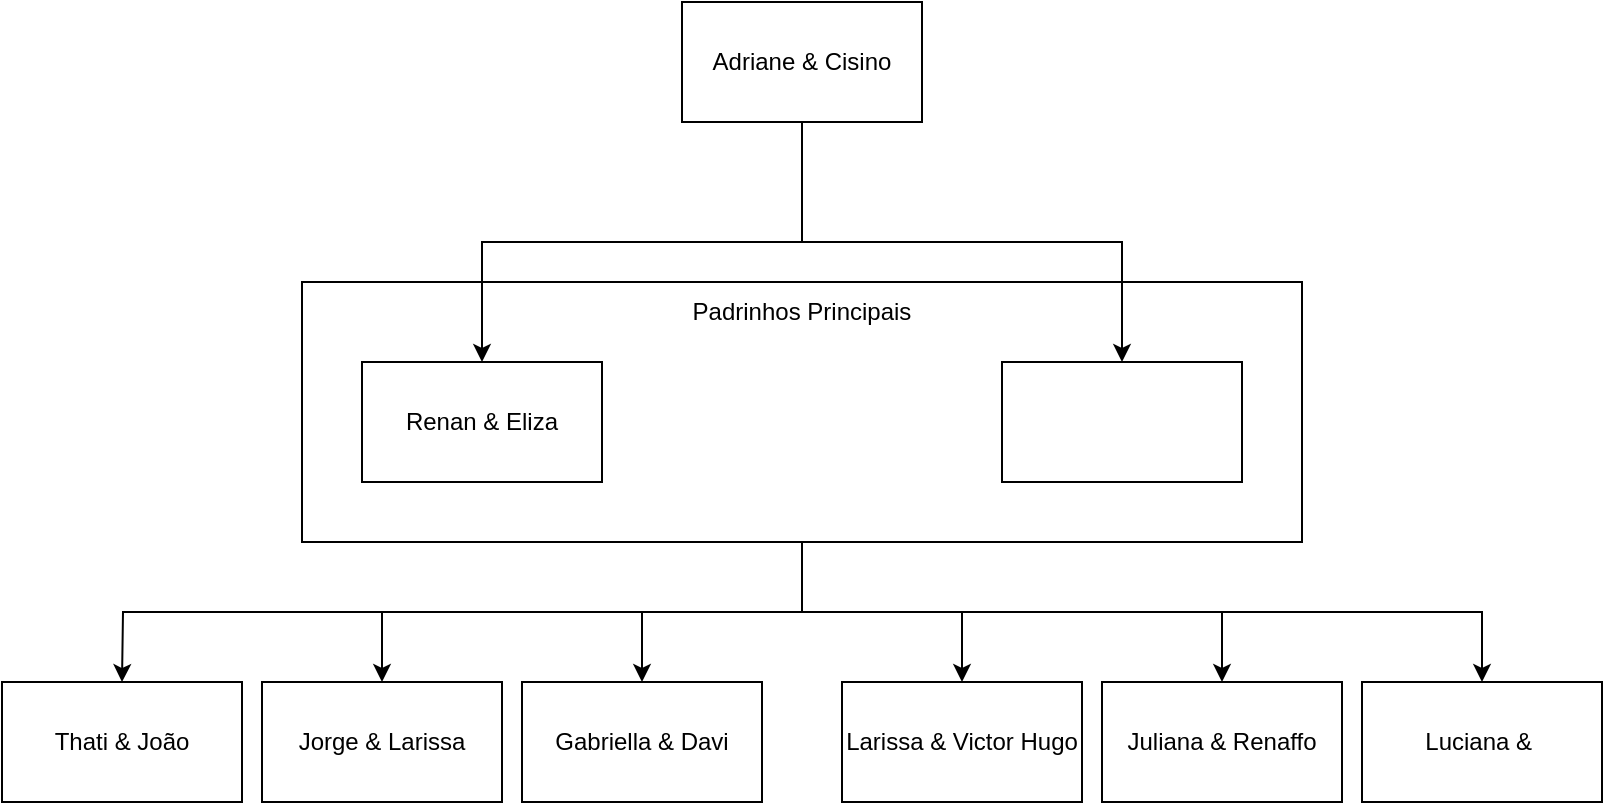 <mxfile version="21.7.5" type="github">
  <diagram name="Página-1" id="QTksiYO6SGTZT5rM1zud">
    <mxGraphModel dx="982" dy="467" grid="1" gridSize="10" guides="1" tooltips="1" connect="1" arrows="1" fold="1" page="1" pageScale="1" pageWidth="827" pageHeight="1169" math="0" shadow="0">
      <root>
        <mxCell id="0" />
        <mxCell id="1" parent="0" />
        <mxCell id="Q8GJoPKqnYm-HBIDSiKu-9" value="" style="edgeStyle=orthogonalEdgeStyle;rounded=0;orthogonalLoop=1;jettySize=auto;html=1;" edge="1" parent="1" source="Q8GJoPKqnYm-HBIDSiKu-6" target="Q8GJoPKqnYm-HBIDSiKu-8">
          <mxGeometry relative="1" as="geometry" />
        </mxCell>
        <mxCell id="Q8GJoPKqnYm-HBIDSiKu-11" value="" style="edgeStyle=orthogonalEdgeStyle;rounded=0;orthogonalLoop=1;jettySize=auto;html=1;" edge="1" parent="1" source="Q8GJoPKqnYm-HBIDSiKu-6" target="Q8GJoPKqnYm-HBIDSiKu-10">
          <mxGeometry relative="1" as="geometry" />
        </mxCell>
        <mxCell id="Q8GJoPKqnYm-HBIDSiKu-13" value="" style="edgeStyle=orthogonalEdgeStyle;rounded=0;orthogonalLoop=1;jettySize=auto;html=1;exitX=0.5;exitY=1;exitDx=0;exitDy=0;" edge="1" parent="1" source="Q8GJoPKqnYm-HBIDSiKu-6" target="Q8GJoPKqnYm-HBIDSiKu-12">
          <mxGeometry relative="1" as="geometry" />
        </mxCell>
        <mxCell id="Q8GJoPKqnYm-HBIDSiKu-15" value="" style="edgeStyle=orthogonalEdgeStyle;rounded=0;orthogonalLoop=1;jettySize=auto;html=1;exitX=0.5;exitY=1;exitDx=0;exitDy=0;" edge="1" parent="1" source="Q8GJoPKqnYm-HBIDSiKu-6" target="Q8GJoPKqnYm-HBIDSiKu-14">
          <mxGeometry relative="1" as="geometry" />
        </mxCell>
        <mxCell id="Q8GJoPKqnYm-HBIDSiKu-17" value="" style="edgeStyle=orthogonalEdgeStyle;rounded=0;orthogonalLoop=1;jettySize=auto;html=1;" edge="1" parent="1" source="Q8GJoPKqnYm-HBIDSiKu-6" target="Q8GJoPKqnYm-HBIDSiKu-16">
          <mxGeometry relative="1" as="geometry" />
        </mxCell>
        <mxCell id="Q8GJoPKqnYm-HBIDSiKu-19" value="" style="edgeStyle=orthogonalEdgeStyle;rounded=0;orthogonalLoop=1;jettySize=auto;html=1;exitX=0.5;exitY=1;exitDx=0;exitDy=0;" edge="1" parent="1" source="Q8GJoPKqnYm-HBIDSiKu-6">
          <mxGeometry relative="1" as="geometry">
            <mxPoint x="60" y="350" as="targetPoint" />
          </mxGeometry>
        </mxCell>
        <mxCell id="Q8GJoPKqnYm-HBIDSiKu-6" value="" style="rounded=0;whiteSpace=wrap;html=1;" vertex="1" parent="1">
          <mxGeometry x="150" y="150" width="500" height="130" as="geometry" />
        </mxCell>
        <mxCell id="Q8GJoPKqnYm-HBIDSiKu-3" value="" style="edgeStyle=orthogonalEdgeStyle;rounded=0;orthogonalLoop=1;jettySize=auto;html=1;exitX=0.5;exitY=1;exitDx=0;exitDy=0;" edge="1" parent="1" source="Q8GJoPKqnYm-HBIDSiKu-1" target="Q8GJoPKqnYm-HBIDSiKu-2">
          <mxGeometry relative="1" as="geometry" />
        </mxCell>
        <mxCell id="Q8GJoPKqnYm-HBIDSiKu-5" value="" style="edgeStyle=orthogonalEdgeStyle;rounded=0;orthogonalLoop=1;jettySize=auto;html=1;exitX=0.5;exitY=1;exitDx=0;exitDy=0;" edge="1" parent="1" source="Q8GJoPKqnYm-HBIDSiKu-1" target="Q8GJoPKqnYm-HBIDSiKu-4">
          <mxGeometry relative="1" as="geometry" />
        </mxCell>
        <mxCell id="Q8GJoPKqnYm-HBIDSiKu-1" value="Adriane &amp;amp; Cisino" style="rounded=0;whiteSpace=wrap;html=1;" vertex="1" parent="1">
          <mxGeometry x="340" y="10" width="120" height="60" as="geometry" />
        </mxCell>
        <mxCell id="Q8GJoPKqnYm-HBIDSiKu-2" value="Renan &amp;amp; Eliza" style="whiteSpace=wrap;html=1;rounded=0;" vertex="1" parent="1">
          <mxGeometry x="180" y="190" width="120" height="60" as="geometry" />
        </mxCell>
        <mxCell id="Q8GJoPKqnYm-HBIDSiKu-4" value="" style="whiteSpace=wrap;html=1;rounded=0;" vertex="1" parent="1">
          <mxGeometry x="500" y="190" width="120" height="60" as="geometry" />
        </mxCell>
        <mxCell id="Q8GJoPKqnYm-HBIDSiKu-7" value="Padrinhos Principais" style="text;html=1;strokeColor=none;fillColor=none;align=center;verticalAlign=middle;whiteSpace=wrap;rounded=0;" vertex="1" parent="1">
          <mxGeometry x="325" y="150" width="150" height="30" as="geometry" />
        </mxCell>
        <mxCell id="Q8GJoPKqnYm-HBIDSiKu-8" value="Gabriella &amp;amp; Davi" style="whiteSpace=wrap;html=1;rounded=0;" vertex="1" parent="1">
          <mxGeometry x="260" y="350" width="120" height="60" as="geometry" />
        </mxCell>
        <mxCell id="Q8GJoPKqnYm-HBIDSiKu-10" value="Larissa &amp;amp; Victor Hugo" style="whiteSpace=wrap;html=1;rounded=0;" vertex="1" parent="1">
          <mxGeometry x="420" y="350" width="120" height="60" as="geometry" />
        </mxCell>
        <mxCell id="Q8GJoPKqnYm-HBIDSiKu-12" value="Juliana &amp;amp; Renaffo" style="whiteSpace=wrap;html=1;rounded=0;" vertex="1" parent="1">
          <mxGeometry x="550" y="350" width="120" height="60" as="geometry" />
        </mxCell>
        <mxCell id="Q8GJoPKqnYm-HBIDSiKu-14" value="Luciana &amp;amp;&amp;nbsp;" style="whiteSpace=wrap;html=1;rounded=0;" vertex="1" parent="1">
          <mxGeometry x="680" y="350" width="120" height="60" as="geometry" />
        </mxCell>
        <mxCell id="Q8GJoPKqnYm-HBIDSiKu-16" value="Jorge &amp;amp; Larissa" style="whiteSpace=wrap;html=1;rounded=0;" vertex="1" parent="1">
          <mxGeometry x="130" y="350" width="120" height="60" as="geometry" />
        </mxCell>
        <mxCell id="Q8GJoPKqnYm-HBIDSiKu-18" value="Thati &amp;amp; João" style="whiteSpace=wrap;html=1;rounded=0;" vertex="1" parent="1">
          <mxGeometry y="350" width="120" height="60" as="geometry" />
        </mxCell>
      </root>
    </mxGraphModel>
  </diagram>
</mxfile>

